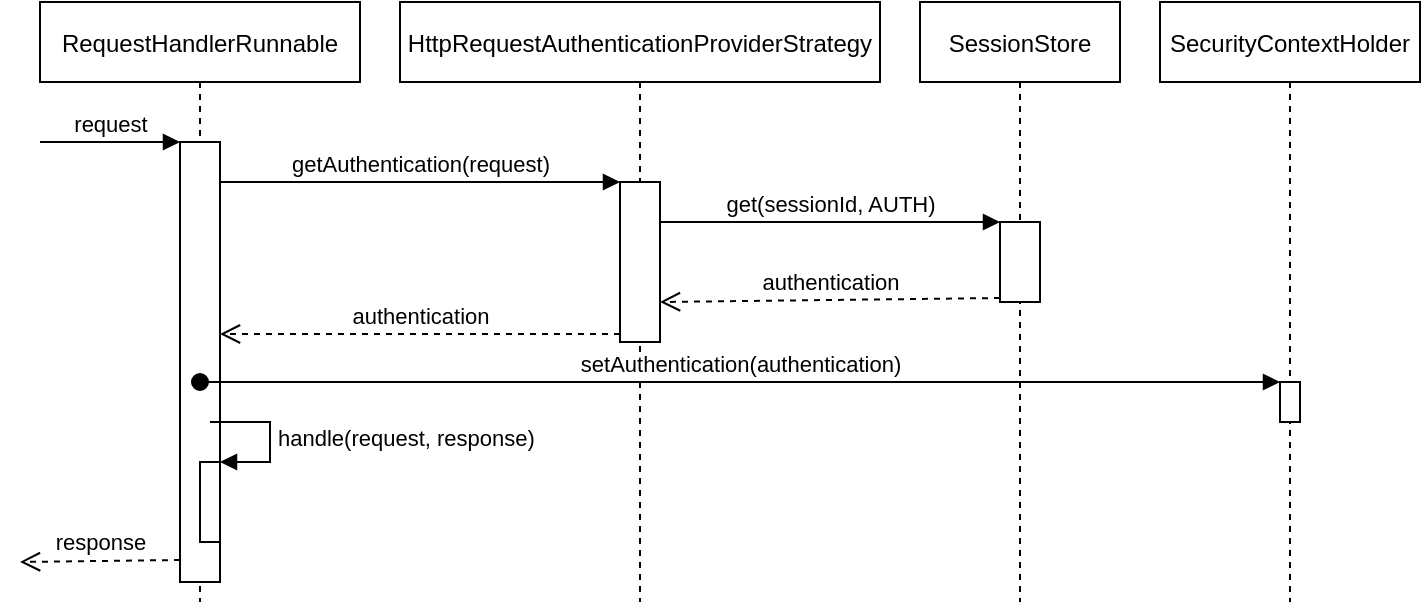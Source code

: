 <mxfile version="20.4.1" type="device"><diagram id="3qcFrDt0hu8F5Fq1QU_j" name="Page-1"><mxGraphModel dx="1378" dy="695" grid="1" gridSize="10" guides="1" tooltips="1" connect="1" arrows="1" fold="1" page="1" pageScale="1" pageWidth="850" pageHeight="1100" math="0" shadow="0"><root><mxCell id="0"/><mxCell id="1" parent="0"/><mxCell id="idhOcJJA9J6wem3e03cI-1" value="RequestHandlerRunnable" style="shape=umlLifeline;perimeter=lifelinePerimeter;container=1;collapsible=0;recursiveResize=0;rounded=0;shadow=0;strokeWidth=1;" vertex="1" parent="1"><mxGeometry x="100" y="140" width="160" height="300" as="geometry"/></mxCell><mxCell id="idhOcJJA9J6wem3e03cI-7" value="" style="html=1;points=[];perimeter=orthogonalPerimeter;" vertex="1" parent="idhOcJJA9J6wem3e03cI-1"><mxGeometry x="70" y="70" width="20" height="220" as="geometry"/></mxCell><mxCell id="idhOcJJA9J6wem3e03cI-8" value="request" style="html=1;verticalAlign=bottom;endArrow=block;entryX=0;entryY=0;rounded=0;" edge="1" target="idhOcJJA9J6wem3e03cI-7" parent="idhOcJJA9J6wem3e03cI-1"><mxGeometry relative="1" as="geometry"><mxPoint y="70" as="sourcePoint"/></mxGeometry></mxCell><mxCell id="idhOcJJA9J6wem3e03cI-9" value="response" style="html=1;verticalAlign=bottom;endArrow=open;dashed=1;endSize=8;exitX=0;exitY=0.95;rounded=0;" edge="1" source="idhOcJJA9J6wem3e03cI-7" parent="idhOcJJA9J6wem3e03cI-1"><mxGeometry relative="1" as="geometry"><mxPoint x="-10" y="280" as="targetPoint"/></mxGeometry></mxCell><mxCell id="idhOcJJA9J6wem3e03cI-20" value="" style="html=1;points=[];perimeter=orthogonalPerimeter;" vertex="1" parent="idhOcJJA9J6wem3e03cI-1"><mxGeometry x="80" y="230" width="10" height="40" as="geometry"/></mxCell><mxCell id="idhOcJJA9J6wem3e03cI-21" value="handle(request, response)" style="edgeStyle=orthogonalEdgeStyle;html=1;align=left;spacingLeft=2;endArrow=block;rounded=0;entryX=1;entryY=0;" edge="1" target="idhOcJJA9J6wem3e03cI-20" parent="idhOcJJA9J6wem3e03cI-1"><mxGeometry relative="1" as="geometry"><mxPoint x="85" y="210" as="sourcePoint"/><Array as="points"><mxPoint x="115" y="210"/></Array></mxGeometry></mxCell><mxCell id="idhOcJJA9J6wem3e03cI-5" value="HttpRequestAuthenticationProviderStrategy" style="shape=umlLifeline;perimeter=lifelinePerimeter;container=1;collapsible=0;recursiveResize=0;rounded=0;shadow=0;strokeWidth=1;" vertex="1" parent="1"><mxGeometry x="280" y="140" width="240" height="300" as="geometry"/></mxCell><mxCell id="idhOcJJA9J6wem3e03cI-10" value="" style="html=1;points=[];perimeter=orthogonalPerimeter;" vertex="1" parent="idhOcJJA9J6wem3e03cI-5"><mxGeometry x="110" y="90" width="20" height="80" as="geometry"/></mxCell><mxCell id="idhOcJJA9J6wem3e03cI-6" value="SessionStore" style="shape=umlLifeline;perimeter=lifelinePerimeter;container=1;collapsible=0;recursiveResize=0;rounded=0;shadow=0;strokeWidth=1;" vertex="1" parent="1"><mxGeometry x="540" y="140" width="100" height="300" as="geometry"/></mxCell><mxCell id="idhOcJJA9J6wem3e03cI-13" value="" style="html=1;points=[];perimeter=orthogonalPerimeter;" vertex="1" parent="idhOcJJA9J6wem3e03cI-6"><mxGeometry x="40" y="110" width="20" height="40" as="geometry"/></mxCell><mxCell id="idhOcJJA9J6wem3e03cI-11" value="getAuthentication(request)" style="html=1;verticalAlign=bottom;endArrow=block;entryX=0;entryY=0;rounded=0;" edge="1" target="idhOcJJA9J6wem3e03cI-10" parent="1" source="idhOcJJA9J6wem3e03cI-7"><mxGeometry relative="1" as="geometry"><mxPoint x="300" y="230" as="sourcePoint"/></mxGeometry></mxCell><mxCell id="idhOcJJA9J6wem3e03cI-12" value="authentication" style="html=1;verticalAlign=bottom;endArrow=open;dashed=1;endSize=8;exitX=0;exitY=0.95;rounded=0;" edge="1" source="idhOcJJA9J6wem3e03cI-10" parent="1" target="idhOcJJA9J6wem3e03cI-7"><mxGeometry relative="1" as="geometry"><mxPoint x="300" y="306" as="targetPoint"/></mxGeometry></mxCell><mxCell id="idhOcJJA9J6wem3e03cI-15" value="authentication" style="html=1;verticalAlign=bottom;endArrow=open;dashed=1;endSize=8;exitX=0;exitY=0.95;rounded=0;" edge="1" source="idhOcJJA9J6wem3e03cI-13" parent="1"><mxGeometry relative="1" as="geometry"><mxPoint x="410" y="290" as="targetPoint"/></mxGeometry></mxCell><mxCell id="idhOcJJA9J6wem3e03cI-14" value="get(sessionId, AUTH)" style="html=1;verticalAlign=bottom;endArrow=block;entryX=0;entryY=0;rounded=0;" edge="1" target="idhOcJJA9J6wem3e03cI-13" parent="1"><mxGeometry relative="1" as="geometry"><mxPoint x="410" y="250" as="sourcePoint"/></mxGeometry></mxCell><mxCell id="idhOcJJA9J6wem3e03cI-16" value="SecurityContextHolder" style="shape=umlLifeline;perimeter=lifelinePerimeter;container=1;collapsible=0;recursiveResize=0;rounded=0;shadow=0;strokeWidth=1;" vertex="1" parent="1"><mxGeometry x="660" y="140" width="130" height="300" as="geometry"/></mxCell><mxCell id="idhOcJJA9J6wem3e03cI-18" value="" style="html=1;points=[];perimeter=orthogonalPerimeter;" vertex="1" parent="idhOcJJA9J6wem3e03cI-16"><mxGeometry x="60" y="190" width="10" height="20" as="geometry"/></mxCell><mxCell id="idhOcJJA9J6wem3e03cI-19" value="setAuthentication(authentication)" style="html=1;verticalAlign=bottom;startArrow=oval;endArrow=block;startSize=8;rounded=0;" edge="1" target="idhOcJJA9J6wem3e03cI-18" parent="1" source="idhOcJJA9J6wem3e03cI-1"><mxGeometry relative="1" as="geometry"><mxPoint x="660" y="330" as="sourcePoint"/></mxGeometry></mxCell></root></mxGraphModel></diagram></mxfile>